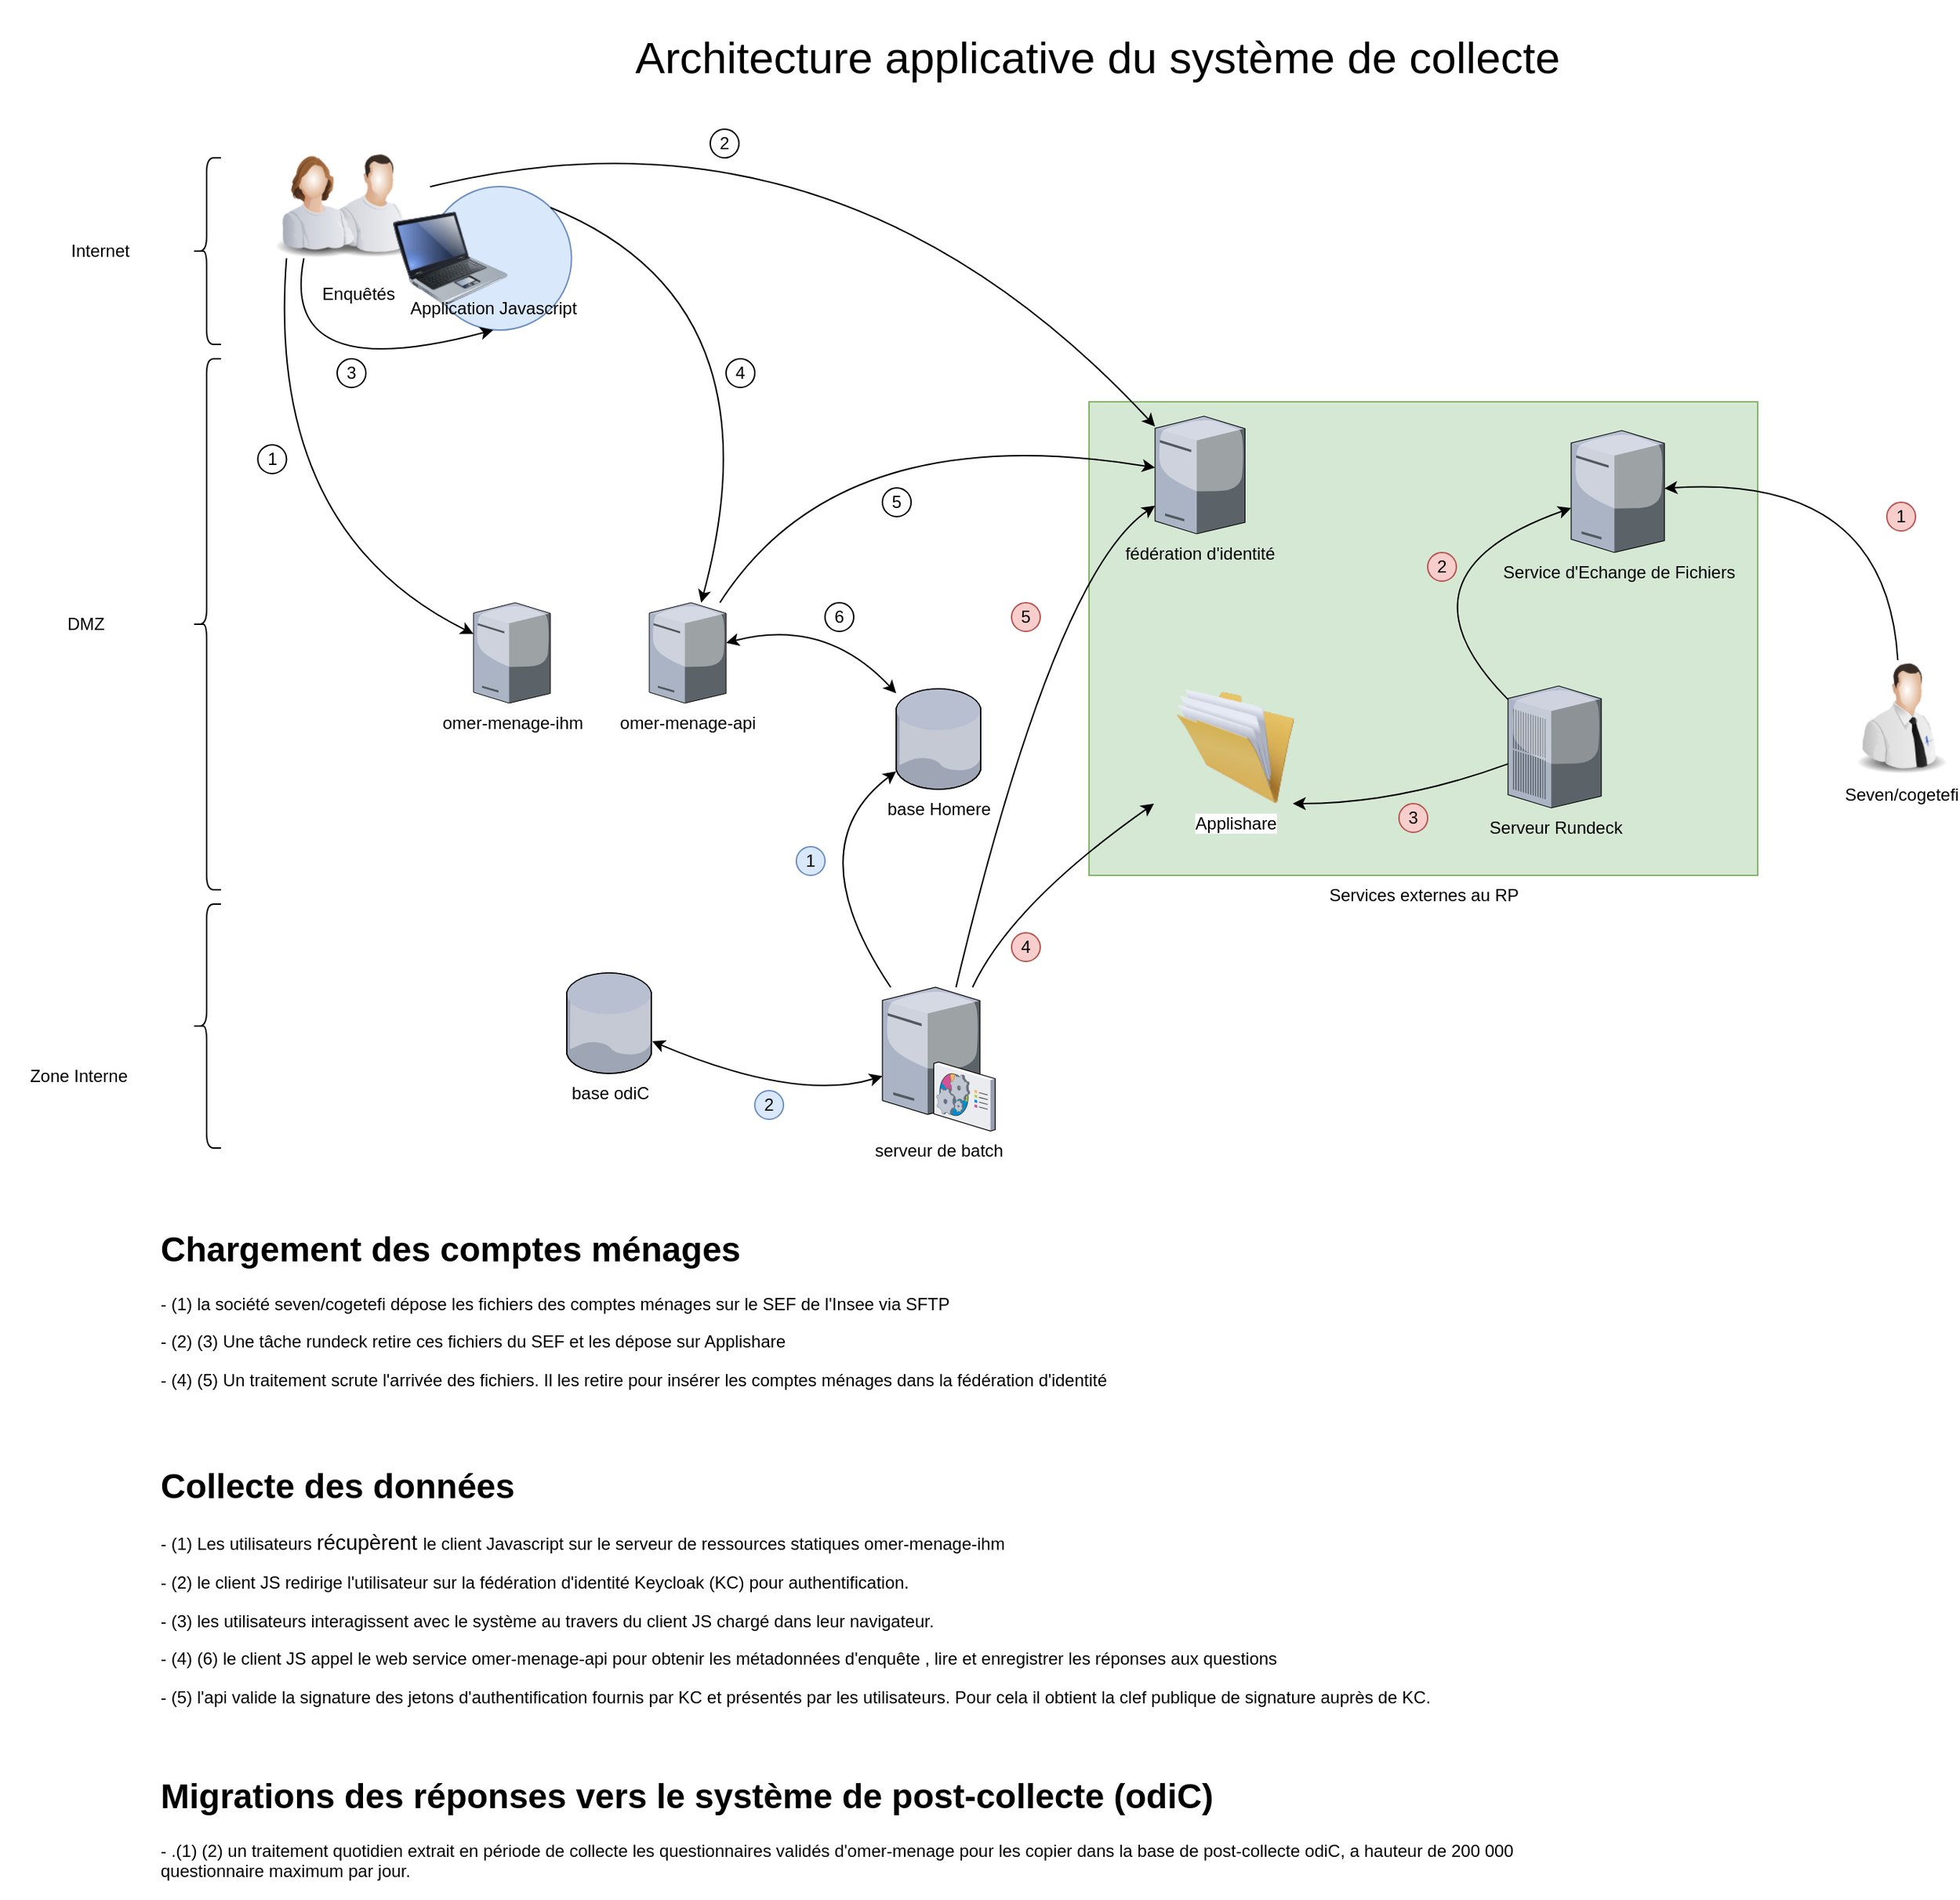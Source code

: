 <mxfile version="24.4.6" type="github">
  <diagram name="Page-1" id="B9jVK3V53PdYb-HJFb9O">
    <mxGraphModel dx="2257" dy="1920" grid="1" gridSize="10" guides="1" tooltips="1" connect="1" arrows="1" fold="1" page="1" pageScale="1" pageWidth="827" pageHeight="1169" math="0" shadow="0">
      <root>
        <mxCell id="0" />
        <mxCell id="1" parent="0" />
        <mxCell id="7z7TJ7-RLRAt2_LsNbH--7" value="base Homere" style="verticalLabelPosition=bottom;sketch=0;aspect=fixed;html=1;verticalAlign=top;strokeColor=none;align=center;outlineConnect=0;shape=mxgraph.citrix.database;" parent="1" vertex="1">
          <mxGeometry x="309.58" y="350" width="59.5" height="70" as="geometry" />
        </mxCell>
        <mxCell id="7z7TJ7-RLRAt2_LsNbH--13" value="" style="group" parent="1" vertex="1" connectable="0">
          <mxGeometry x="430" y="150" width="540" height="330" as="geometry" />
        </mxCell>
        <mxCell id="7z7TJ7-RLRAt2_LsNbH--12" value="Services externes au RP" style="verticalLabelPosition=bottom;verticalAlign=top;html=1;shape=mxgraph.basic.rect;fillColor2=none;strokeWidth=1;size=20;indent=5;fillColor=#d5e8d4;strokeColor=#82b366;" parent="7z7TJ7-RLRAt2_LsNbH--13" vertex="1">
          <mxGeometry x="14" width="466" height="330" as="geometry" />
        </mxCell>
        <mxCell id="7z7TJ7-RLRAt2_LsNbH--11" value="fédération d&#39;identité" style="verticalLabelPosition=bottom;sketch=0;aspect=fixed;html=1;verticalAlign=top;align=center;outlineConnect=0;shape=mxgraph.citrix.tower_server;fillColor=#fff2cc;strokeColor=#d6b656;" parent="7z7TJ7-RLRAt2_LsNbH--13" vertex="1">
          <mxGeometry x="60.0" y="10" width="62.72" height="82" as="geometry" />
        </mxCell>
        <mxCell id="7z7TJ7-RLRAt2_LsNbH--41" value="Service d&#39;Echange de Fichiers" style="verticalLabelPosition=bottom;sketch=0;aspect=fixed;html=1;verticalAlign=top;strokeColor=none;align=center;outlineConnect=0;shape=mxgraph.citrix.license_server;" parent="7z7TJ7-RLRAt2_LsNbH--13" vertex="1">
          <mxGeometry x="350" y="20" width="65" height="85" as="geometry" />
        </mxCell>
        <mxCell id="7z7TJ7-RLRAt2_LsNbH--14" value="Applishare" style="image;html=1;image=img/lib/clip_art/general/Full_Folder_128x128.png" parent="7z7TJ7-RLRAt2_LsNbH--13" vertex="1">
          <mxGeometry x="36" y="200" width="160" height="80" as="geometry" />
        </mxCell>
        <mxCell id="7z7TJ7-RLRAt2_LsNbH--42" value="Serveur Rundeck" style="verticalLabelPosition=bottom;sketch=0;aspect=fixed;html=1;verticalAlign=top;strokeColor=none;align=center;outlineConnect=0;shape=mxgraph.citrix.pbx_server;" parent="7z7TJ7-RLRAt2_LsNbH--13" vertex="1">
          <mxGeometry x="306" y="198" width="65" height="85" as="geometry" />
        </mxCell>
        <mxCell id="7z7TJ7-RLRAt2_LsNbH--46" value="" style="curved=1;endArrow=classic;html=1;rounded=0;" parent="7z7TJ7-RLRAt2_LsNbH--13" source="7z7TJ7-RLRAt2_LsNbH--42" target="7z7TJ7-RLRAt2_LsNbH--41" edge="1">
          <mxGeometry width="50" height="50" relative="1" as="geometry">
            <mxPoint x="-30" y="210" as="sourcePoint" />
            <mxPoint x="20" y="160" as="targetPoint" />
            <Array as="points">
              <mxPoint x="220" y="120" />
            </Array>
          </mxGeometry>
        </mxCell>
        <mxCell id="7z7TJ7-RLRAt2_LsNbH--45" value="" style="curved=1;endArrow=classic;html=1;rounded=0;entryX=0.75;entryY=1;entryDx=0;entryDy=0;" parent="7z7TJ7-RLRAt2_LsNbH--13" source="7z7TJ7-RLRAt2_LsNbH--42" target="7z7TJ7-RLRAt2_LsNbH--14" edge="1">
          <mxGeometry width="50" height="50" relative="1" as="geometry">
            <mxPoint x="150" y="-110" as="sourcePoint" />
            <mxPoint x="200" y="-160" as="targetPoint" />
            <Array as="points">
              <mxPoint x="230" y="280" />
            </Array>
          </mxGeometry>
        </mxCell>
        <mxCell id="7z7TJ7-RLRAt2_LsNbH--88" value="2" style="ellipse;whiteSpace=wrap;html=1;aspect=fixed;fillColor=#f8cecc;strokeColor=#b85450;" parent="7z7TJ7-RLRAt2_LsNbH--13" vertex="1">
          <mxGeometry x="250" y="105" width="20" height="20" as="geometry" />
        </mxCell>
        <mxCell id="7z7TJ7-RLRAt2_LsNbH--89" value="3" style="ellipse;whiteSpace=wrap;html=1;aspect=fixed;fillColor=#f8cecc;strokeColor=#b85450;" parent="7z7TJ7-RLRAt2_LsNbH--13" vertex="1">
          <mxGeometry x="230" y="280" width="20" height="20" as="geometry" />
        </mxCell>
        <mxCell id="7z7TJ7-RLRAt2_LsNbH--20" value="Seven/cogetefi" style="image;html=1;image=img/lib/clip_art/people/Tech_Man_128x128.png" parent="1" vertex="1">
          <mxGeometry x="970" y="330" width="80" height="80" as="geometry" />
        </mxCell>
        <mxCell id="7z7TJ7-RLRAt2_LsNbH--23" value="" style="group" parent="1" vertex="1" connectable="0">
          <mxGeometry x="-130" width="170.88" height="200" as="geometry" />
        </mxCell>
        <mxCell id="7z7TJ7-RLRAt2_LsNbH--37" value="" style="group" parent="7z7TJ7-RLRAt2_LsNbH--23" vertex="1" connectable="0">
          <mxGeometry x="-54.31" y="-30" width="199.75" height="230" as="geometry" />
        </mxCell>
        <mxCell id="7z7TJ7-RLRAt2_LsNbH--57" value="" style="group" parent="7z7TJ7-RLRAt2_LsNbH--37" vertex="1" connectable="0">
          <mxGeometry x="49" width="224.06" height="130" as="geometry" />
        </mxCell>
        <mxCell id="7z7TJ7-RLRAt2_LsNbH--21" value="" style="group" parent="7z7TJ7-RLRAt2_LsNbH--57" vertex="1" connectable="0">
          <mxGeometry width="160" height="120" as="geometry" />
        </mxCell>
        <mxCell id="7z7TJ7-RLRAt2_LsNbH--19" value="" style="image;html=1;image=img/lib/clip_art/people/Worker_Man_128x128.png" parent="7z7TJ7-RLRAt2_LsNbH--21" vertex="1">
          <mxGeometry x="40" width="80" height="80" as="geometry" />
        </mxCell>
        <mxCell id="7z7TJ7-RLRAt2_LsNbH--18" value="" style="image;html=1;image=img/lib/clip_art/people/Worker_Woman_128x128.png;container=1;" parent="7z7TJ7-RLRAt2_LsNbH--21" vertex="1">
          <mxGeometry width="80" height="80" as="geometry">
            <mxRectangle width="50" height="40" as="alternateBounds" />
          </mxGeometry>
        </mxCell>
        <mxCell id="7z7TJ7-RLRAt2_LsNbH--22" value="Enquêtés" style="text;html=1;align=center;verticalAlign=middle;whiteSpace=wrap;rounded=0;" parent="7z7TJ7-RLRAt2_LsNbH--21" vertex="1">
          <mxGeometry x="40" y="90" width="60" height="30" as="geometry" />
        </mxCell>
        <mxCell id="7z7TJ7-RLRAt2_LsNbH--36" value="" style="group" parent="7z7TJ7-RLRAt2_LsNbH--57" vertex="1" connectable="0">
          <mxGeometry x="94.31" y="30" width="129.75" height="100" as="geometry" />
        </mxCell>
        <mxCell id="7z7TJ7-RLRAt2_LsNbH--33" value="" style="ellipse;whiteSpace=wrap;html=1;aspect=fixed;fillColor=#dae8fc;strokeColor=#6c8ebf;" parent="7z7TJ7-RLRAt2_LsNbH--36" vertex="1">
          <mxGeometry x="24.31" width="100" height="100" as="geometry" />
        </mxCell>
        <mxCell id="7z7TJ7-RLRAt2_LsNbH--31" value="" style="image;html=1;image=img/lib/clip_art/computers/Laptop_128x128.png" parent="7z7TJ7-RLRAt2_LsNbH--36" vertex="1">
          <mxGeometry y="10" width="80" height="80" as="geometry" />
        </mxCell>
        <mxCell id="7z7TJ7-RLRAt2_LsNbH--34" value="Application Javascript" style="text;html=1;align=center;verticalAlign=middle;whiteSpace=wrap;rounded=0;" parent="7z7TJ7-RLRAt2_LsNbH--36" vertex="1">
          <mxGeometry x="9.75" y="70" width="120" height="30" as="geometry" />
        </mxCell>
        <mxCell id="7z7TJ7-RLRAt2_LsNbH--38" value="" style="curved=1;endArrow=classic;html=1;rounded=0;entryX=0.5;entryY=1;entryDx=0;entryDy=0;" parent="7z7TJ7-RLRAt2_LsNbH--57" source="7z7TJ7-RLRAt2_LsNbH--18" target="7z7TJ7-RLRAt2_LsNbH--34" edge="1">
          <mxGeometry width="50" height="50" relative="1" as="geometry">
            <mxPoint x="-115.69" y="180" as="sourcePoint" />
            <mxPoint x="-65.69" y="130" as="targetPoint" />
            <Array as="points">
              <mxPoint x="14.31" y="170" />
            </Array>
          </mxGeometry>
        </mxCell>
        <mxCell id="7z7TJ7-RLRAt2_LsNbH--65" value="3" style="ellipse;whiteSpace=wrap;html=1;aspect=fixed;" parent="7z7TJ7-RLRAt2_LsNbH--37" vertex="1">
          <mxGeometry x="104.31" y="150" width="20" height="20" as="geometry" />
        </mxCell>
        <mxCell id="7z7TJ7-RLRAt2_LsNbH--63" value="1" style="ellipse;whiteSpace=wrap;html=1;aspect=fixed;" parent="7z7TJ7-RLRAt2_LsNbH--37" vertex="1">
          <mxGeometry x="49" y="210" width="20" height="20" as="geometry" />
        </mxCell>
        <mxCell id="7z7TJ7-RLRAt2_LsNbH--24" value="" style="curved=1;endArrow=classic;html=1;rounded=0;enumerate=0;" parent="1" source="7z7TJ7-RLRAt2_LsNbH--19" target="7z7TJ7-RLRAt2_LsNbH--11" edge="1">
          <mxGeometry width="50" height="50" relative="1" as="geometry">
            <mxPoint x="120" y="20" as="sourcePoint" />
            <mxPoint x="300" y="20" as="targetPoint" />
            <Array as="points">
              <mxPoint x="270" y="-70" />
            </Array>
          </mxGeometry>
        </mxCell>
        <mxCell id="7z7TJ7-RLRAt2_LsNbH--25" value="" style="curved=1;endArrow=classic;html=1;rounded=0;startArrow=classic;startFill=1;" parent="1" source="7z7TJ7-RLRAt2_LsNbH--7" target="7z7TJ7-RLRAt2_LsNbH--9" edge="1">
          <mxGeometry width="50" height="50" relative="1" as="geometry">
            <mxPoint x="270" y="470" as="sourcePoint" />
            <mxPoint x="320" y="420" as="targetPoint" />
            <Array as="points">
              <mxPoint x="260" y="300" />
            </Array>
          </mxGeometry>
        </mxCell>
        <mxCell id="7z7TJ7-RLRAt2_LsNbH--26" value="" style="curved=1;endArrow=classic;html=1;rounded=0;startArrow=classic;startFill=1;" parent="1" source="7z7TJ7-RLRAt2_LsNbH--29" target="7z7TJ7-RLRAt2_LsNbH--28" edge="1">
          <mxGeometry width="50" height="50" relative="1" as="geometry">
            <mxPoint x="280" y="498" as="sourcePoint" />
            <mxPoint x="330" y="448" as="targetPoint" />
            <Array as="points">
              <mxPoint x="240" y="638" />
            </Array>
          </mxGeometry>
        </mxCell>
        <mxCell id="7z7TJ7-RLRAt2_LsNbH--28" value="serveur de batch&lt;div&gt;&lt;br&gt;&lt;/div&gt;" style="verticalLabelPosition=bottom;sketch=0;aspect=fixed;html=1;verticalAlign=top;strokeColor=none;align=center;outlineConnect=0;shape=mxgraph.citrix.command_center;" parent="1" vertex="1">
          <mxGeometry x="300" y="558" width="78.65" height="100" as="geometry" />
        </mxCell>
        <mxCell id="7z7TJ7-RLRAt2_LsNbH--29" value="base odiC" style="verticalLabelPosition=bottom;sketch=0;aspect=fixed;html=1;verticalAlign=top;strokeColor=none;align=center;outlineConnect=0;shape=mxgraph.citrix.database;" parent="1" vertex="1">
          <mxGeometry x="80" y="548" width="59.5" height="70" as="geometry" />
        </mxCell>
        <mxCell id="7z7TJ7-RLRAt2_LsNbH--30" value="" style="group" parent="1" vertex="1" connectable="0">
          <mxGeometry x="15" y="290" width="176.04" height="70" as="geometry" />
        </mxCell>
        <mxCell id="7z7TJ7-RLRAt2_LsNbH--9" value="omer-menage-api" style="verticalLabelPosition=bottom;sketch=0;aspect=fixed;html=1;verticalAlign=top;strokeColor=none;align=center;outlineConnect=0;shape=mxgraph.citrix.tower_server;" parent="7z7TJ7-RLRAt2_LsNbH--30" vertex="1">
          <mxGeometry x="122.5" width="53.54" height="70" as="geometry" />
        </mxCell>
        <mxCell id="7z7TJ7-RLRAt2_LsNbH--10" value="omer-menage-ihm" style="verticalLabelPosition=bottom;sketch=0;aspect=fixed;html=1;verticalAlign=top;strokeColor=none;align=center;outlineConnect=0;shape=mxgraph.citrix.tower_server;" parent="7z7TJ7-RLRAt2_LsNbH--30" vertex="1">
          <mxGeometry width="53.54" height="70" as="geometry" />
        </mxCell>
        <mxCell id="7z7TJ7-RLRAt2_LsNbH--32" value="" style="curved=1;endArrow=none;html=1;rounded=0;startArrow=classic;startFill=1;entryX=1;entryY=0;entryDx=0;entryDy=0;endFill=0;enumerate=0;enumerateValue=1;" parent="1" source="7z7TJ7-RLRAt2_LsNbH--9" target="7z7TJ7-RLRAt2_LsNbH--33" edge="1">
          <mxGeometry width="50" height="50" relative="1" as="geometry">
            <mxPoint x="139.5" y="170" as="sourcePoint" />
            <mxPoint x="189.5" y="120" as="targetPoint" />
            <Array as="points">
              <mxPoint x="230" y="80" />
            </Array>
          </mxGeometry>
        </mxCell>
        <mxCell id="7z7TJ7-RLRAt2_LsNbH--39" value="" style="curved=1;endArrow=none;html=1;rounded=0;entryX=0.25;entryY=1;entryDx=0;entryDy=0;startArrow=classic;startFill=1;endFill=0;" parent="1" source="7z7TJ7-RLRAt2_LsNbH--10" target="7z7TJ7-RLRAt2_LsNbH--18" edge="1">
          <mxGeometry width="50" height="50" relative="1" as="geometry">
            <mxPoint x="-120" y="260" as="sourcePoint" />
            <mxPoint x="-70" y="210" as="targetPoint" />
            <Array as="points">
              <mxPoint x="-130" y="240" />
            </Array>
          </mxGeometry>
        </mxCell>
        <mxCell id="7z7TJ7-RLRAt2_LsNbH--43" value="" style="curved=1;endArrow=classic;html=1;rounded=0;" parent="1" source="7z7TJ7-RLRAt2_LsNbH--28" target="7z7TJ7-RLRAt2_LsNbH--7" edge="1">
          <mxGeometry width="50" height="50" relative="1" as="geometry">
            <mxPoint x="480" y="670" as="sourcePoint" />
            <mxPoint x="530" y="620" as="targetPoint" />
            <Array as="points">
              <mxPoint x="240" y="460" />
            </Array>
          </mxGeometry>
        </mxCell>
        <mxCell id="7z7TJ7-RLRAt2_LsNbH--44" value="" style="curved=1;endArrow=classic;html=1;rounded=0;" parent="1" source="7z7TJ7-RLRAt2_LsNbH--20" target="7z7TJ7-RLRAt2_LsNbH--41" edge="1">
          <mxGeometry width="50" height="50" relative="1" as="geometry">
            <mxPoint x="370" y="370" as="sourcePoint" />
            <mxPoint x="420" y="320" as="targetPoint" />
            <Array as="points">
              <mxPoint x="1000" y="200" />
            </Array>
          </mxGeometry>
        </mxCell>
        <mxCell id="7z7TJ7-RLRAt2_LsNbH--47" value="" style="curved=1;endArrow=classic;html=1;rounded=0;" parent="1" source="7z7TJ7-RLRAt2_LsNbH--28" target="7z7TJ7-RLRAt2_LsNbH--14" edge="1">
          <mxGeometry width="50" height="50" relative="1" as="geometry">
            <mxPoint x="450" y="660" as="sourcePoint" />
            <mxPoint x="500" y="610" as="targetPoint" />
            <Array as="points">
              <mxPoint x="390" y="500" />
            </Array>
          </mxGeometry>
        </mxCell>
        <mxCell id="7z7TJ7-RLRAt2_LsNbH--48" value="" style="shape=curlyBracket;whiteSpace=wrap;html=1;rounded=1;labelPosition=left;verticalLabelPosition=middle;align=right;verticalAlign=middle;" parent="1" vertex="1">
          <mxGeometry x="-181" y="-20" width="20" height="130" as="geometry" />
        </mxCell>
        <mxCell id="7z7TJ7-RLRAt2_LsNbH--49" value="" style="shape=curlyBracket;whiteSpace=wrap;html=1;rounded=1;labelPosition=left;verticalLabelPosition=middle;align=right;verticalAlign=middle;" parent="1" vertex="1">
          <mxGeometry x="-181" y="120" width="20" height="370" as="geometry" />
        </mxCell>
        <mxCell id="7z7TJ7-RLRAt2_LsNbH--50" value="" style="shape=curlyBracket;whiteSpace=wrap;html=1;rounded=1;labelPosition=left;verticalLabelPosition=middle;align=right;verticalAlign=middle;" parent="1" vertex="1">
          <mxGeometry x="-181" y="500" width="20" height="170" as="geometry" />
        </mxCell>
        <mxCell id="7z7TJ7-RLRAt2_LsNbH--52" value="Internet" style="text;html=1;align=center;verticalAlign=middle;whiteSpace=wrap;rounded=0;" parent="1" vertex="1">
          <mxGeometry x="-275" y="30" width="60" height="30" as="geometry" />
        </mxCell>
        <mxCell id="7z7TJ7-RLRAt2_LsNbH--54" value="DMZ" style="text;html=1;align=center;verticalAlign=middle;whiteSpace=wrap;rounded=0;" parent="1" vertex="1">
          <mxGeometry x="-285" y="290" width="60" height="30" as="geometry" />
        </mxCell>
        <mxCell id="7z7TJ7-RLRAt2_LsNbH--55" value="Zone Interne" style="text;html=1;align=center;verticalAlign=middle;whiteSpace=wrap;rounded=0;" parent="1" vertex="1">
          <mxGeometry x="-315" y="605" width="110" height="30" as="geometry" />
        </mxCell>
        <mxCell id="7z7TJ7-RLRAt2_LsNbH--56" value="" style="curved=1;endArrow=classic;html=1;rounded=0;" parent="1" source="7z7TJ7-RLRAt2_LsNbH--28" target="7z7TJ7-RLRAt2_LsNbH--11" edge="1">
          <mxGeometry width="50" height="50" relative="1" as="geometry">
            <mxPoint x="560" y="750" as="sourcePoint" />
            <mxPoint x="610" y="700" as="targetPoint" />
            <Array as="points">
              <mxPoint x="420" y="270" />
            </Array>
          </mxGeometry>
        </mxCell>
        <mxCell id="7z7TJ7-RLRAt2_LsNbH--58" value="" style="curved=1;endArrow=classic;html=1;rounded=0;" parent="1" source="7z7TJ7-RLRAt2_LsNbH--9" target="7z7TJ7-RLRAt2_LsNbH--11" edge="1">
          <mxGeometry width="50" height="50" relative="1" as="geometry">
            <mxPoint x="-600" y="410" as="sourcePoint" />
            <mxPoint x="-550" y="360" as="targetPoint" />
            <Array as="points">
              <mxPoint x="270" y="160" />
            </Array>
          </mxGeometry>
        </mxCell>
        <mxCell id="7z7TJ7-RLRAt2_LsNbH--64" value="2" style="ellipse;whiteSpace=wrap;html=1;aspect=fixed;" parent="1" vertex="1">
          <mxGeometry x="180" y="-40" width="20" height="20" as="geometry" />
        </mxCell>
        <mxCell id="7z7TJ7-RLRAt2_LsNbH--79" value="4" style="ellipse;whiteSpace=wrap;html=1;aspect=fixed;" parent="1" vertex="1">
          <mxGeometry x="191.04" y="120" width="20" height="20" as="geometry" />
        </mxCell>
        <mxCell id="7z7TJ7-RLRAt2_LsNbH--80" value="5" style="ellipse;whiteSpace=wrap;html=1;aspect=fixed;" parent="1" vertex="1">
          <mxGeometry x="300" y="210" width="20" height="20" as="geometry" />
        </mxCell>
        <mxCell id="7z7TJ7-RLRAt2_LsNbH--81" value="6" style="ellipse;whiteSpace=wrap;html=1;aspect=fixed;" parent="1" vertex="1">
          <mxGeometry x="260" y="290" width="20" height="20" as="geometry" />
        </mxCell>
        <mxCell id="7z7TJ7-RLRAt2_LsNbH--82" value="1" style="ellipse;whiteSpace=wrap;html=1;aspect=fixed;fillColor=#dae8fc;strokeColor=#6c8ebf;" parent="1" vertex="1">
          <mxGeometry x="240" y="460" width="20" height="20" as="geometry" />
        </mxCell>
        <mxCell id="7z7TJ7-RLRAt2_LsNbH--85" value="2" style="ellipse;whiteSpace=wrap;html=1;aspect=fixed;fillColor=#dae8fc;strokeColor=#6c8ebf;" parent="1" vertex="1">
          <mxGeometry x="211.04" y="630" width="20" height="20" as="geometry" />
        </mxCell>
        <mxCell id="7z7TJ7-RLRAt2_LsNbH--86" value="1" style="ellipse;whiteSpace=wrap;html=1;aspect=fixed;fillColor=#f8cecc;strokeColor=#b85450;" parent="1" vertex="1">
          <mxGeometry x="1000" y="220" width="20" height="20" as="geometry" />
        </mxCell>
        <mxCell id="7z7TJ7-RLRAt2_LsNbH--90" value="4" style="ellipse;whiteSpace=wrap;html=1;aspect=fixed;fillColor=#f8cecc;strokeColor=#b85450;" parent="1" vertex="1">
          <mxGeometry x="390" y="520" width="20" height="20" as="geometry" />
        </mxCell>
        <mxCell id="7z7TJ7-RLRAt2_LsNbH--91" value="5" style="ellipse;whiteSpace=wrap;html=1;aspect=fixed;fillColor=#f8cecc;strokeColor=#b85450;" parent="1" vertex="1">
          <mxGeometry x="390" y="290" width="20" height="20" as="geometry" />
        </mxCell>
        <mxCell id="7z7TJ7-RLRAt2_LsNbH--93" value="&lt;font style=&quot;font-size: 31px;&quot;&gt;Architecture applicative du système de collecte&lt;/font&gt;" style="text;html=1;align=center;verticalAlign=middle;whiteSpace=wrap;rounded=0;" parent="1" vertex="1">
          <mxGeometry x="60" y="-130" width="780" height="80" as="geometry" />
        </mxCell>
        <mxCell id="7z7TJ7-RLRAt2_LsNbH--94" value="&lt;h1 style=&quot;margin-top: 0px;&quot;&gt;Chargement des comptes ménages&lt;/h1&gt;&lt;p&gt;- (1) la société seven/cogetefi dépose les fichiers des comptes ménages sur le SEF de l&#39;Insee via SFTP&lt;/p&gt;&lt;p&gt;- (2) (3) Une tâche rundeck retire ces fichiers du SEF et les dépose sur Applishare&amp;nbsp;&lt;/p&gt;&lt;p&gt;- (4) (5) Un traitement scrute l&#39;arrivée des fichiers. Il les retire pour insérer les comptes ménages dans la fédération d&#39;identité&lt;/p&gt;&lt;p&gt;&lt;br&gt;&lt;/p&gt;" style="text;html=1;whiteSpace=wrap;overflow=hidden;rounded=0;" parent="1" vertex="1">
          <mxGeometry x="-205" y="720" width="1205" height="130" as="geometry" />
        </mxCell>
        <mxCell id="7z7TJ7-RLRAt2_LsNbH--95" value="&lt;h1 style=&quot;margin-top: 0px;&quot;&gt;Collecte des données&lt;/h1&gt;&lt;p&gt;- (1) Les utilisateurs&amp;nbsp;&lt;span style=&quot;font-size:11.0pt;font-family:&amp;quot;Calibri&amp;quot;,sans-serif;&lt;br/&gt;mso-fareast-font-family:Calibri;mso-fareast-theme-font:minor-latin;mso-ansi-language:&lt;br/&gt;FR;mso-fareast-language:EN-US;mso-bidi-language:AR-SA&quot;&gt;récupèrent&amp;nbsp;&lt;/span&gt;le client Javascript sur le serveur de ressources statiques omer-menage-ihm&lt;/p&gt;&lt;p&gt;- (2) le client JS redirige l&#39;utilisateur sur la fédération d&#39;identité Keycloak (KC) pour authentification.&lt;/p&gt;&lt;p&gt;- (3) les utilisateurs interagissent avec le système au travers du client JS chargé dans leur navigateur.&lt;/p&gt;&lt;p&gt;- (4) (6) le client JS appel le web service omer-menage-api pour obtenir les métadonnées d&#39;enquête , lire et enregistrer les réponses aux questions&lt;/p&gt;&lt;p&gt;- (5) l&#39;api valide la signature des jetons d&#39;authentification fournis par KC et présentés par les utilisateurs. Pour cela il obtient la clef publique de signature auprès de KC.&lt;/p&gt;&lt;p&gt;&lt;br&gt;&lt;/p&gt;" style="text;html=1;whiteSpace=wrap;overflow=hidden;rounded=0;" parent="1" vertex="1">
          <mxGeometry x="-205" y="885" width="1205" height="190" as="geometry" />
        </mxCell>
        <mxCell id="7z7TJ7-RLRAt2_LsNbH--96" value="&lt;h1 style=&quot;margin-top: 0px;&quot;&gt;Migrations des réponses vers le système de post-collecte (odiC)&lt;/h1&gt;&lt;p&gt;- .(1) (2) un traitement quotidien extrait en période de collecte les questionnaires validés d&#39;omer-menage pour les copier dans la base de post-collecte odiC, a hauteur de 200 000 questionnaire maximum par jour.&lt;/p&gt;" style="text;html=1;whiteSpace=wrap;overflow=hidden;rounded=0;" parent="1" vertex="1">
          <mxGeometry x="-205" y="1101" width="965" height="89" as="geometry" />
        </mxCell>
      </root>
    </mxGraphModel>
  </diagram>
</mxfile>
